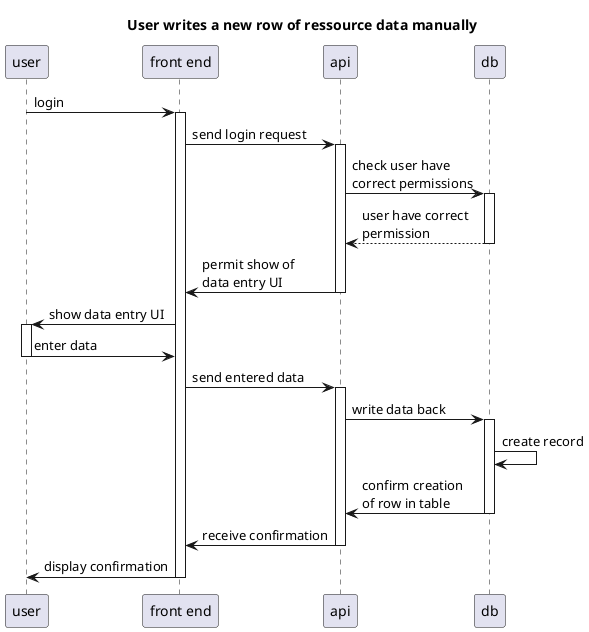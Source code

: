 @startuml

title : User writes a new row of ressource data manually

participant "user" as u
participant "front end" as f
participant "api" as api
participant "db" as db

u -> f ++: login
f -> api ++: send login request
api -> db ++: check user have \ncorrect permissions
return user have correct \npermission
api -> f --: permit show of  \ndata entry UI
f -> u ++: show data entry UI
u -> f --: enter data
f -> api ++: send entered data
api -> db ++: write data back
db -> db : create record
db -> api --: confirm creation \nof row in table
api -> f --: receive confirmation
f -> u --: display confirmation
@enduml
